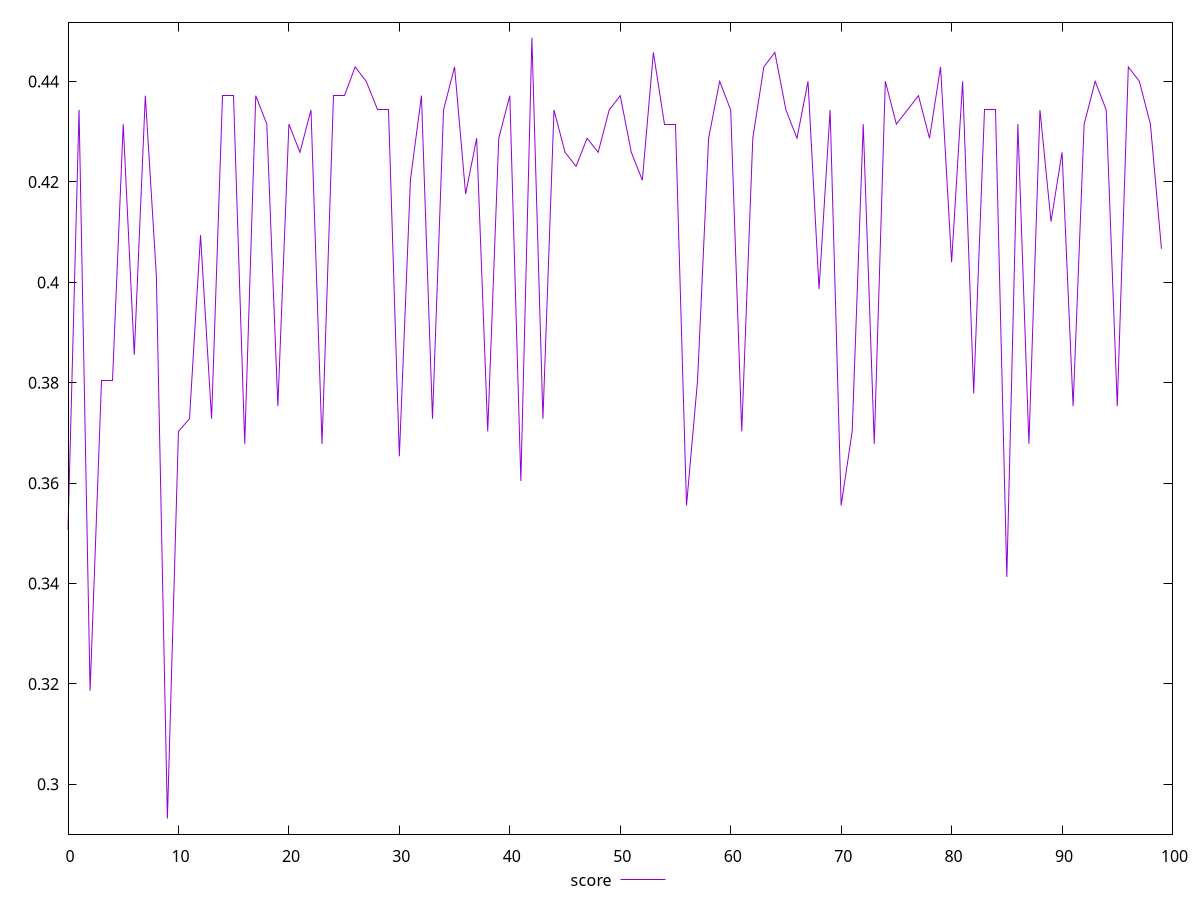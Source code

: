 reset
set terminal svg size 640, 490 enhanced background rgb 'white'
set output "reprap/max-potential-fid/samples/pages+cached+nointeractive/score/values.svg"

$score <<EOF
0 0.3507606847241942
1 0.4343578459053566
2 0.3186403684439405
3 0.38043458827040194
4 0.3804345882704112
5 0.4315293485722296
6 0.3855752658136056
7 0.4372001439927675
8 0.4013331823955296
9 0.2931873605519907
10 0.3703208536464965
11 0.3728283622283925
12 0.4094010985083202
13 0.3728283622283925
14 0.4372001439927725
15 0.4372001439927675
16 0.36782727249667685
17 0.4372001439927675
18 0.43152934857222425
19 0.3753498125355668
20 0.43152934857222425
21 0.42591386621683086
22 0.4343578459053566
23 0.36782727249668157
24 0.4372001439927725
25 0.4372001439927725
26 0.44292601842693125
27 0.44005621242606846
28 0.4343578459053512
29 0.4343578459053614
30 0.36534760307969977
31 0.4203538944598205
32 0.4372001439927675
33 0.3728283622283925
34 0.4343578459053566
35 0.44292601842693125
36 0.41759477713855103
37 0.42871468007592217
38 0.3703208536464922
39 0.42871468007591723
40 0.4372001439927725
41 0.36042992981115946
42 0.4487066999006886
43 0.3728283622283925
44 0.4343578459053512
45 0.42591386621682586
46 0.4231269305563748
47 0.42871468007592217
48 0.42591386621683086
49 0.4343578459053566
50 0.4372001439927675
51 0.42591386621683613
52 0.42035389445982574
53 0.4458095268025519
54 0.43152934857222425
55 0.43152934857222425
56 0.3555676813469126
57 0.3804345882704065
58 0.42871468007592745
59 0.44005621242607357
60 0.4343578459053566
61 0.3703208536464965
62 0.42871468007592217
63 0.44292601842693125
64 0.4458095268025465
65 0.4343578459053566
66 0.42871468007592217
67 0.44005621242606846
68 0.3986718621702126
69 0.4343578459053614
70 0.35556768134690836
71 0.37032085364650125
72 0.43152934857222425
73 0.36782727249668595
74 0.44005621242606846
75 0.43152934857221936
76 0.4343578459053512
77 0.43720014399276225
78 0.42871468007592217
79 0.4429260184269261
80 0.404008499025749
81 0.44005621242606846
82 0.37788521742226383
83 0.4343578459053566
84 0.4343578459053512
85 0.3413116586107554
86 0.43152934857222425
87 0.36782727249667685
88 0.4343578459053566
89 0.412118365148831
90 0.42591386621683086
91 0.37534981253557126
92 0.43152934857222425
93 0.44005621242606846
94 0.4343578459053566
95 0.3753498125355668
96 0.44292601842693125
97 0.44005621242607357
98 0.4315293485722296
99 0.40669780678037903
EOF

set key outside below
set yrange [0.29007697376501673:0.4518170866876626]

plot \
  $score title "score" with line, \


reset